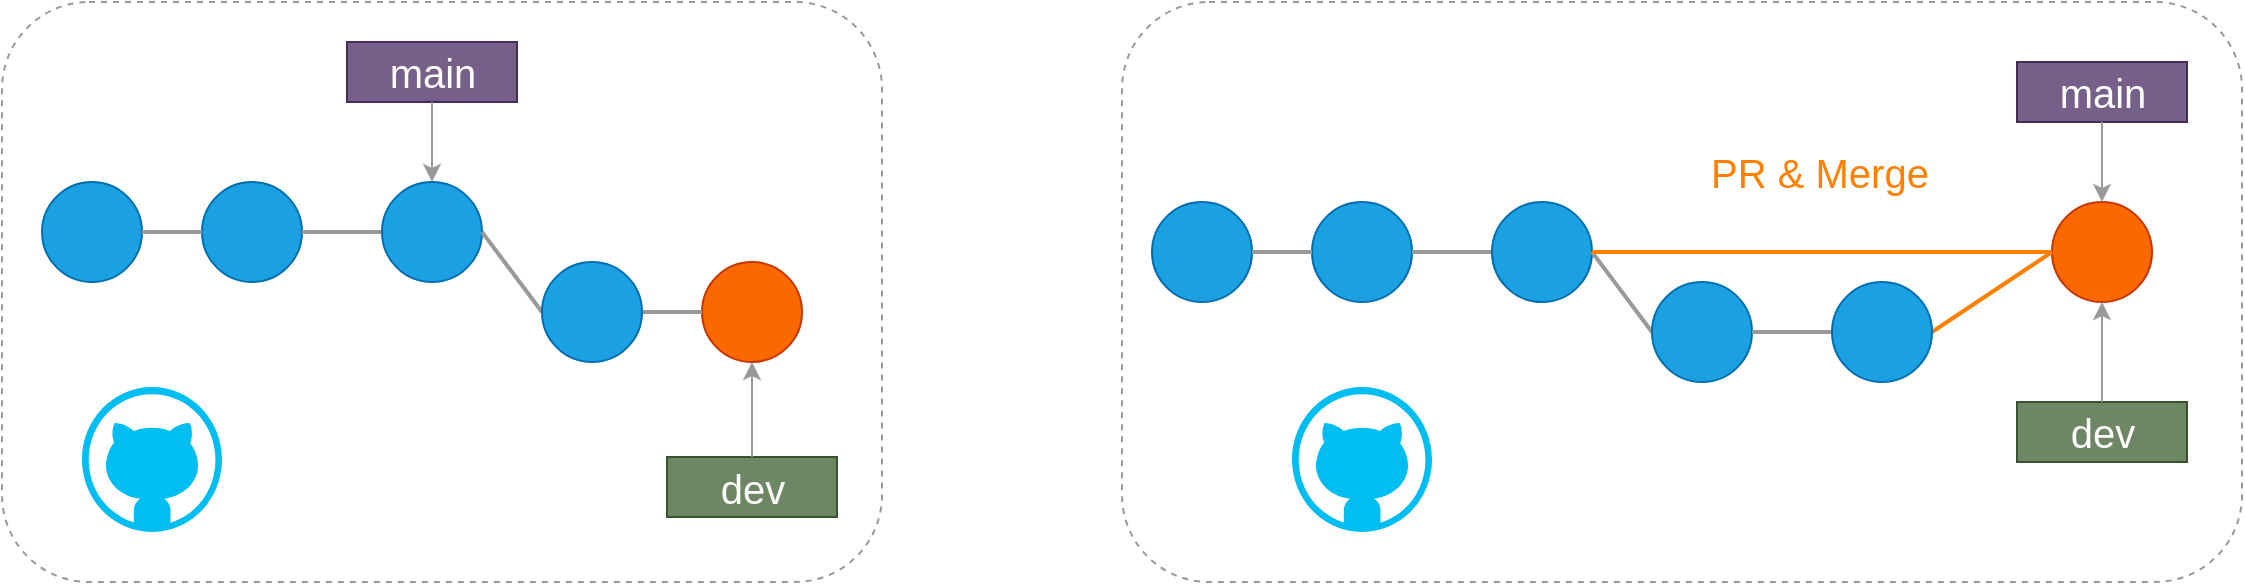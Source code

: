 <mxfile>
    <diagram id="DNvJzXeUTAswC8QwegvA" name="Page-1">
        <mxGraphModel dx="1315" dy="1734" grid="1" gridSize="10" guides="1" tooltips="1" connect="1" arrows="1" fold="1" page="1" pageScale="1" pageWidth="850" pageHeight="1100" math="0" shadow="0">
            <root>
                <mxCell id="0"/>
                <mxCell id="1" parent="0"/>
                <mxCell id="26" value="" style="ellipse;whiteSpace=wrap;html=1;aspect=fixed;fillColor=#1ba1e2;fontColor=#ffffff;strokeColor=#006EAF;" parent="1" vertex="1">
                    <mxGeometry x="825" y="-50" width="50" height="50" as="geometry"/>
                </mxCell>
                <mxCell id="27" value="" style="ellipse;whiteSpace=wrap;html=1;aspect=fixed;fillColor=#1ba1e2;fontColor=#ffffff;strokeColor=#006EAF;" parent="1" vertex="1">
                    <mxGeometry x="905" y="-50" width="50" height="50" as="geometry"/>
                </mxCell>
                <mxCell id="28" value="" style="ellipse;whiteSpace=wrap;html=1;aspect=fixed;fontColor=#000000;strokeColor=#C73500;fillColor=#fa6800;" parent="1" vertex="1">
                    <mxGeometry x="1275" y="-50" width="50" height="50" as="geometry"/>
                </mxCell>
                <mxCell id="29" value="" style="endArrow=none;html=1;entryX=0;entryY=0.5;entryDx=0;entryDy=0;exitX=1;exitY=0.5;exitDx=0;exitDy=0;strokeColor=#999999;strokeWidth=2;" parent="1" source="26" target="27" edge="1">
                    <mxGeometry width="50" height="50" relative="1" as="geometry">
                        <mxPoint x="675" y="80" as="sourcePoint"/>
                        <mxPoint x="725" y="30" as="targetPoint"/>
                    </mxGeometry>
                </mxCell>
                <mxCell id="30" value="" style="endArrow=none;html=1;entryX=0;entryY=0.5;entryDx=0;entryDy=0;exitX=1;exitY=0.5;exitDx=0;exitDy=0;strokeColor=#999999;strokeWidth=2;" parent="1" source="27" target="35" edge="1">
                    <mxGeometry width="50" height="50" relative="1" as="geometry">
                        <mxPoint x="675" y="80" as="sourcePoint"/>
                        <mxPoint x="725" y="30" as="targetPoint"/>
                    </mxGeometry>
                </mxCell>
                <mxCell id="32" value="main" style="rounded=1;whiteSpace=wrap;html=1;fillColor=#76608a;strokeColor=#432D57;fontColor=#ffffff;fontSize=20;arcSize=0;" parent="1" vertex="1">
                    <mxGeometry x="1257.5" y="-120" width="85" height="30" as="geometry"/>
                </mxCell>
                <mxCell id="33" value="" style="endArrow=classic;html=1;fontSize=20;exitX=0.5;exitY=1;exitDx=0;exitDy=0;entryX=0.5;entryY=0;entryDx=0;entryDy=0;strokeColor=#999999;" parent="1" source="32" edge="1">
                    <mxGeometry width="50" height="50" relative="1" as="geometry">
                        <mxPoint x="1265" y="-60" as="sourcePoint"/>
                        <mxPoint x="1300" y="-50" as="targetPoint"/>
                    </mxGeometry>
                </mxCell>
                <mxCell id="34" value="" style="rounded=1;whiteSpace=wrap;html=1;fontSize=16;dashed=1;fontColor=#000000;fillColor=none;strokeColor=#999999;" parent="1" vertex="1">
                    <mxGeometry x="810" y="-150" width="560" height="290" as="geometry"/>
                </mxCell>
                <mxCell id="35" value="" style="ellipse;whiteSpace=wrap;html=1;aspect=fixed;fillColor=#1ba1e2;fontColor=#ffffff;strokeColor=#006EAF;" parent="1" vertex="1">
                    <mxGeometry x="995" y="-50" width="50" height="50" as="geometry"/>
                </mxCell>
                <mxCell id="36" value="" style="endArrow=none;html=1;exitX=0;exitY=0.5;exitDx=0;exitDy=0;strokeWidth=2;entryX=1;entryY=0.5;entryDx=0;entryDy=0;noLabel=1;fontColor=none;strokeColor=#FF8000;" parent="1" source="28" target="46" edge="1">
                    <mxGeometry width="50" height="50" relative="1" as="geometry">
                        <mxPoint x="1355" y="210" as="sourcePoint"/>
                        <mxPoint x="1335" y="140" as="targetPoint"/>
                    </mxGeometry>
                </mxCell>
                <mxCell id="37" value="dev" style="rounded=1;whiteSpace=wrap;html=1;fillColor=#6d8764;strokeColor=#3A5431;fontColor=#ffffff;fontSize=20;arcSize=0;" parent="1" vertex="1">
                    <mxGeometry x="1257.5" y="50" width="85" height="30" as="geometry"/>
                </mxCell>
                <mxCell id="38" value="" style="endArrow=classic;html=1;fontSize=20;exitX=0.5;exitY=0;exitDx=0;exitDy=0;strokeColor=#999999;entryX=0.5;entryY=1;entryDx=0;entryDy=0;" parent="1" source="37" target="28" edge="1">
                    <mxGeometry width="50" height="50" relative="1" as="geometry">
                        <mxPoint x="1472.5" y="30" as="sourcePoint"/>
                        <mxPoint x="1407.5" y="60" as="targetPoint"/>
                    </mxGeometry>
                </mxCell>
                <mxCell id="41" value="" style="endArrow=none;html=1;entryX=0;entryY=0.5;entryDx=0;entryDy=0;exitX=1;exitY=0.5;exitDx=0;exitDy=0;strokeColor=#999999;strokeWidth=2;" parent="1" source="35" target="42" edge="1">
                    <mxGeometry width="50" height="50" relative="1" as="geometry">
                        <mxPoint x="1062.5" y="-65" as="sourcePoint"/>
                        <mxPoint x="882.5" y="-10" as="targetPoint"/>
                    </mxGeometry>
                </mxCell>
                <mxCell id="42" value="" style="ellipse;whiteSpace=wrap;html=1;aspect=fixed;fillColor=#1ba1e2;fontColor=#ffffff;strokeColor=#006EAF;" parent="1" vertex="1">
                    <mxGeometry x="1075" y="-10" width="50" height="50" as="geometry"/>
                </mxCell>
                <mxCell id="45" value="" style="endArrow=none;html=1;entryX=0;entryY=0.5;entryDx=0;entryDy=0;exitX=1;exitY=0.5;exitDx=0;exitDy=0;strokeColor=#999999;strokeWidth=2;" parent="1" source="42" target="46" edge="1">
                    <mxGeometry width="50" height="50" relative="1" as="geometry">
                        <mxPoint x="1055" y="-15" as="sourcePoint"/>
                        <mxPoint x="892.5" as="targetPoint"/>
                    </mxGeometry>
                </mxCell>
                <mxCell id="46" value="" style="ellipse;whiteSpace=wrap;html=1;aspect=fixed;fillColor=#1ba1e2;fontColor=#ffffff;strokeColor=#006EAF;" parent="1" vertex="1">
                    <mxGeometry x="1165" y="-10" width="50" height="50" as="geometry"/>
                </mxCell>
                <mxCell id="47" value="" style="endArrow=none;html=1;exitX=0;exitY=0.5;exitDx=0;exitDy=0;strokeWidth=2;entryX=1;entryY=0.5;entryDx=0;entryDy=0;noLabel=1;fontColor=none;strokeColor=#FF8000;" parent="1" source="28" target="35" edge="1">
                    <mxGeometry width="50" height="50" relative="1" as="geometry">
                        <mxPoint x="1285" y="-15" as="sourcePoint"/>
                        <mxPoint x="1225" y="25" as="targetPoint"/>
                    </mxGeometry>
                </mxCell>
                <mxCell id="48" value="PR &amp;amp; Merge" style="text;html=1;strokeColor=none;fillColor=none;align=center;verticalAlign=middle;whiteSpace=wrap;rounded=0;fontSize=20;fontColor=#FF8000;" parent="1" vertex="1">
                    <mxGeometry x="1075" y="-80" width="167.5" height="30" as="geometry"/>
                </mxCell>
                <mxCell id="50" value="" style="ellipse;whiteSpace=wrap;html=1;aspect=fixed;fillColor=#1ba1e2;fontColor=#ffffff;strokeColor=#006EAF;" parent="1" vertex="1">
                    <mxGeometry x="270" y="-60" width="50" height="50" as="geometry"/>
                </mxCell>
                <mxCell id="51" value="" style="ellipse;whiteSpace=wrap;html=1;aspect=fixed;fillColor=#1ba1e2;fontColor=#ffffff;strokeColor=#006EAF;" parent="1" vertex="1">
                    <mxGeometry x="350" y="-60" width="50" height="50" as="geometry"/>
                </mxCell>
                <mxCell id="52" value="" style="ellipse;whiteSpace=wrap;html=1;aspect=fixed;fontColor=#000000;strokeColor=#C73500;fillColor=#fa6800;" parent="1" vertex="1">
                    <mxGeometry x="600" y="-20" width="50" height="50" as="geometry"/>
                </mxCell>
                <mxCell id="53" value="" style="endArrow=none;html=1;entryX=0;entryY=0.5;entryDx=0;entryDy=0;exitX=1;exitY=0.5;exitDx=0;exitDy=0;strokeColor=#999999;strokeWidth=2;" parent="1" source="50" target="51" edge="1">
                    <mxGeometry width="50" height="50" relative="1" as="geometry">
                        <mxPoint x="120" y="70" as="sourcePoint"/>
                        <mxPoint x="170" y="20" as="targetPoint"/>
                    </mxGeometry>
                </mxCell>
                <mxCell id="54" value="" style="endArrow=none;html=1;entryX=0;entryY=0.5;entryDx=0;entryDy=0;exitX=1;exitY=0.5;exitDx=0;exitDy=0;strokeColor=#999999;strokeWidth=2;" parent="1" source="51" target="59" edge="1">
                    <mxGeometry width="50" height="50" relative="1" as="geometry">
                        <mxPoint x="120" y="70" as="sourcePoint"/>
                        <mxPoint x="170" y="20" as="targetPoint"/>
                    </mxGeometry>
                </mxCell>
                <mxCell id="56" value="main" style="rounded=1;whiteSpace=wrap;html=1;fillColor=#76608a;strokeColor=#432D57;fontColor=#ffffff;fontSize=20;arcSize=0;" parent="1" vertex="1">
                    <mxGeometry x="422.5" y="-130" width="85" height="30" as="geometry"/>
                </mxCell>
                <mxCell id="57" value="" style="endArrow=classic;html=1;fontSize=20;exitX=0.5;exitY=1;exitDx=0;exitDy=0;entryX=0.5;entryY=0;entryDx=0;entryDy=0;strokeColor=#999999;" parent="1" source="56" edge="1">
                    <mxGeometry width="50" height="50" relative="1" as="geometry">
                        <mxPoint x="430" y="-70" as="sourcePoint"/>
                        <mxPoint x="465" y="-60" as="targetPoint"/>
                    </mxGeometry>
                </mxCell>
                <mxCell id="58" value="" style="rounded=1;whiteSpace=wrap;html=1;fontSize=16;strokeColor=#999999;dashed=1;fillColor=none;" parent="1" vertex="1">
                    <mxGeometry x="250" y="-150" width="440" height="290" as="geometry"/>
                </mxCell>
                <mxCell id="59" value="" style="ellipse;whiteSpace=wrap;html=1;aspect=fixed;fillColor=#1ba1e2;fontColor=#ffffff;strokeColor=#006EAF;" parent="1" vertex="1">
                    <mxGeometry x="440" y="-60" width="50" height="50" as="geometry"/>
                </mxCell>
                <mxCell id="60" value="" style="endArrow=none;html=1;entryX=1;entryY=0.5;entryDx=0;entryDy=0;exitX=0;exitY=0.5;exitDx=0;exitDy=0;strokeColor=#999999;strokeWidth=2;" parent="1" source="52" edge="1">
                    <mxGeometry width="50" height="50" relative="1" as="geometry">
                        <mxPoint x="800" y="200" as="sourcePoint"/>
                        <mxPoint x="540" y="5" as="targetPoint"/>
                    </mxGeometry>
                </mxCell>
                <mxCell id="61" value="dev" style="rounded=1;whiteSpace=wrap;html=1;fillColor=#6d8764;strokeColor=#3A5431;fontColor=#ffffff;fontSize=20;arcSize=0;" parent="1" vertex="1">
                    <mxGeometry x="582.5" y="77.5" width="85" height="30" as="geometry"/>
                </mxCell>
                <mxCell id="62" value="" style="endArrow=classic;html=1;fontSize=20;exitX=0.5;exitY=0;exitDx=0;exitDy=0;strokeColor=#999999;entryX=0.5;entryY=1;entryDx=0;entryDy=0;" parent="1" source="61" target="52" edge="1">
                    <mxGeometry width="50" height="50" relative="1" as="geometry">
                        <mxPoint x="690" y="20" as="sourcePoint"/>
                        <mxPoint x="625" y="50" as="targetPoint"/>
                    </mxGeometry>
                </mxCell>
                <mxCell id="65" value="" style="endArrow=none;html=1;entryX=0;entryY=0.5;entryDx=0;entryDy=0;exitX=1;exitY=0.5;exitDx=0;exitDy=0;strokeColor=#999999;strokeWidth=2;" parent="1" source="59" target="66" edge="1">
                    <mxGeometry width="50" height="50" relative="1" as="geometry">
                        <mxPoint x="507.5" y="-75" as="sourcePoint"/>
                        <mxPoint x="327.5" y="-20" as="targetPoint"/>
                    </mxGeometry>
                </mxCell>
                <mxCell id="66" value="" style="ellipse;whiteSpace=wrap;html=1;aspect=fixed;fillColor=#1ba1e2;fontColor=#ffffff;strokeColor=#006EAF;" parent="1" vertex="1">
                    <mxGeometry x="520" y="-20" width="50" height="50" as="geometry"/>
                </mxCell>
                <mxCell id="70" value="" style="shape=flexArrow;endArrow=classic;html=1;fontSize=20;fontColor=none;endWidth=36;endSize=12.7;width=34;strokeColor=#FFFFFF;strokeWidth=2;" parent="1" edge="1">
                    <mxGeometry width="50" height="50" relative="1" as="geometry">
                        <mxPoint x="720" as="sourcePoint"/>
                        <mxPoint x="780" as="targetPoint"/>
                    </mxGeometry>
                </mxCell>
                <mxCell id="73" value="" style="verticalLabelPosition=bottom;html=1;verticalAlign=top;align=center;strokeColor=none;fillColor=#00BEF2;shape=mxgraph.azure.github_code;pointerEvents=1;fontSize=20;fontColor=#f0f0f0;" parent="1" vertex="1">
                    <mxGeometry x="290" y="42.5" width="70" height="72.5" as="geometry"/>
                </mxCell>
                <mxCell id="75" value="" style="verticalLabelPosition=bottom;html=1;verticalAlign=top;align=center;strokeColor=none;fillColor=#00BEF2;shape=mxgraph.azure.github_code;pointerEvents=1;fontSize=20;fontColor=#f0f0f0;" parent="1" vertex="1">
                    <mxGeometry x="895" y="42.5" width="70" height="72.5" as="geometry"/>
                </mxCell>
            </root>
        </mxGraphModel>
    </diagram>
</mxfile>